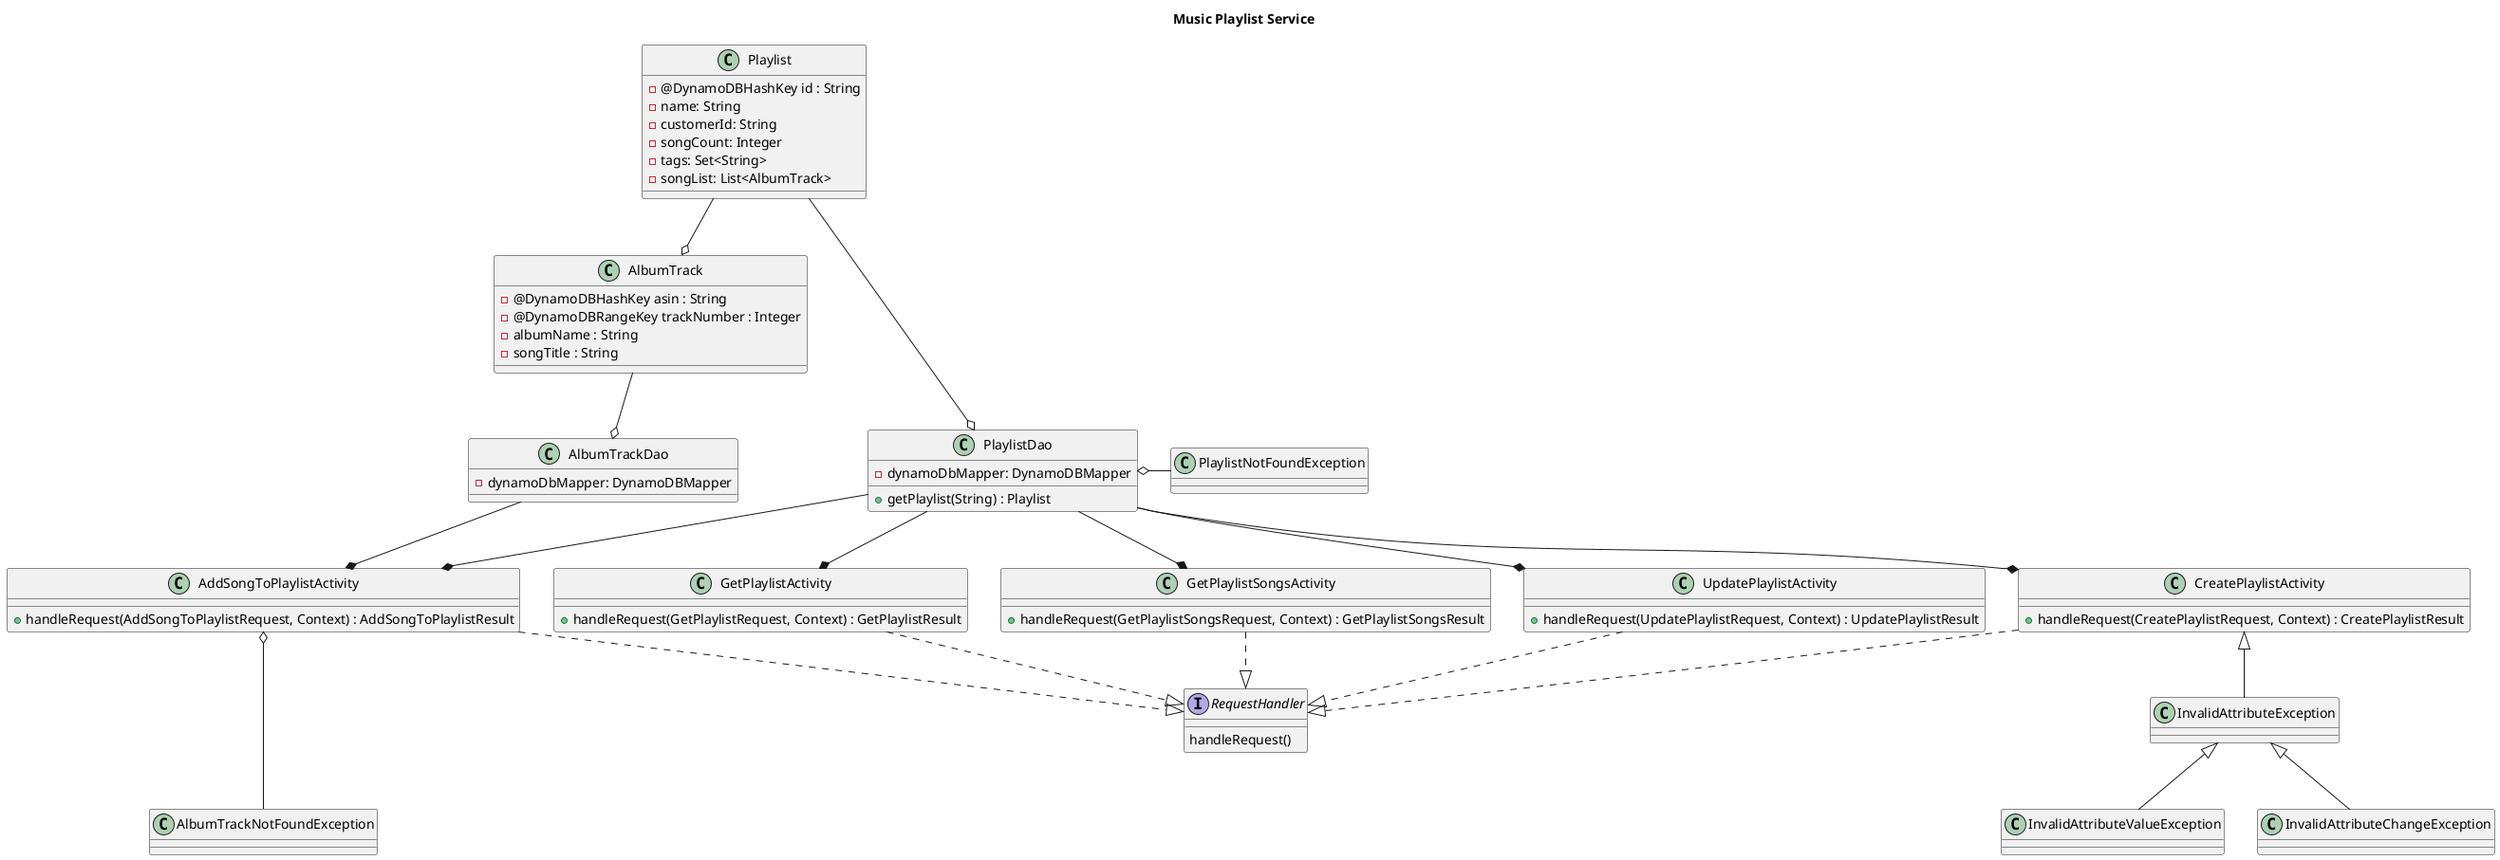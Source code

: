 @startuml
title Music Playlist Service

Playlist --o AlbumTrack
Playlist --o PlaylistDao
AlbumTrack --o AlbumTrackDao

class AlbumTrack {
  -@DynamoDBHashKey asin : String
  -@DynamoDBRangeKey trackNumber : Integer
  -albumName : String
  -songTitle : String
}
class Playlist {
  -@DynamoDBHashKey id : String
  -name: String
  -customerId: String
  -songCount: Integer
  -tags: Set<String>
  -songList: List<AlbumTrack>
}
class AlbumTrackDao {
  -dynamoDbMapper: DynamoDBMapper
}
class PlaylistDao {
  -dynamoDbMapper: DynamoDBMapper
  +getPlaylist(String) : Playlist
}

PlaylistDao --* AddSongToPlaylistActivity
PlaylistDao --* CreatePlaylistActivity
PlaylistDao --* GetPlaylistActivity
PlaylistDao --* GetPlaylistSongsActivity
PlaylistDao --* UpdatePlaylistActivity

AlbumTrackDao --* AddSongToPlaylistActivity

GetPlaylistActivity ..|> RequestHandler
AddSongToPlaylistActivity ..|> RequestHandler
CreatePlaylistActivity ..|> RequestHandler

GetPlaylistSongsActivity ..|> RequestHandler
UpdatePlaylistActivity ..|> RequestHandler

class AddSongToPlaylistActivity {
    +handleRequest(AddSongToPlaylistRequest, Context) : AddSongToPlaylistResult
}
class CreatePlaylistActivity {
    +handleRequest(CreatePlaylistRequest, Context) : CreatePlaylistResult
}
class GetPlaylistActivity {
    +handleRequest(GetPlaylistRequest, Context) : GetPlaylistResult
}
class GetPlaylistSongsActivity {
    +handleRequest(GetPlaylistSongsRequest, Context) : GetPlaylistSongsResult
}
class UpdatePlaylistActivity {
    +handleRequest(UpdatePlaylistRequest, Context) : UpdatePlaylistResult
}
interface RequestHandler {
    handleRequest()
}
AddSongToPlaylistActivity o--- AlbumTrackNotFoundException

PlaylistDao o- PlaylistNotFoundException

CreatePlaylistActivity <|-- InvalidAttributeException
InvalidAttributeException <|-- InvalidAttributeValueException
InvalidAttributeException <|-- InvalidAttributeChangeException

class InvalidAttributeException {
}
class InvalidAttributeValueException {
}
class InvalidAttributeChangeException {
}
class AlbumTrackNotFoundException {
}
class PlaylistNotFoundException {
}

@enduml